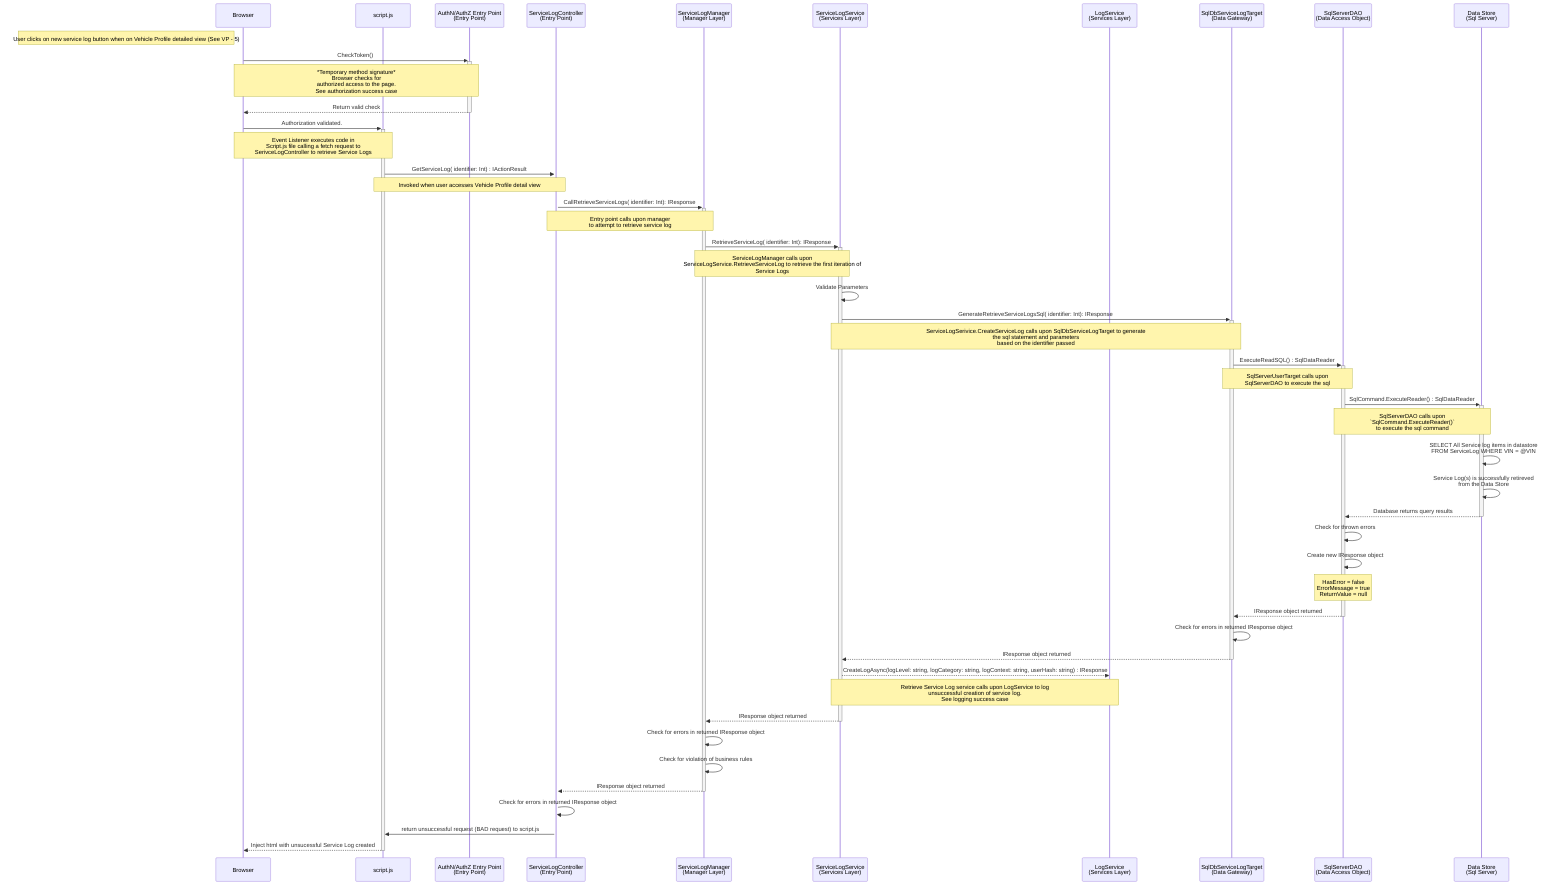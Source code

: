 sequenceDiagram
participant u as Browser
participant scr as script.js
participant az as AuthN/AuthZ Entry Point<br>(Entry Point)
participant e as ServiceLogController<br>(Entry Point)
participant vpm as ServiceLogManager<br>(Manager Layer)
participant vps as ServiceLogService<br>(Services Layer)
participant ll as LogService<br>(Services Layer)
participant dg as SqlDbServiceLogTarget<br>(Data Gateway)
participant da as SqlServerDAO<br>(Data Access Object)
participant ds as Data Store<br>(Sql Server)

Note Left of u: User clicks on new service log button when on Vehicle Profile detailed view (See VP - 5)
u->>+az: CheckToken() 
    Note over u,az: *Temporary method signature*<br>Browser checks for<br>authorized access to the page.<br>See authorization success case
az-->>-u: Return valid check

u->>+scr: Authorization validated. 
    Note over u,scr: Event Listener executes code in<br>Script.js file calling a fetch request to<br>SerivceLogController to retrieve Service Logs


scr->>+e: GetServiceLog( identifier: Int) : IActionResult
    Note over scr,e: Invoked when user accesses Vehicle Profile detail view

    e->>+vpm: CallRetrieveServiceLogs( identifier: Int): IResponse
        Note over e,vpm: Entry point calls upon manager<br>to attempt to retrieve service log

        vpm->>+vps: RetrieveServiceLog( identifier: Int): IResponse
            Note over vpm,vps: ServiceLogManager calls upon<br>ServiceLogService.RetrieveServiceLog to retrieve the first iteration of<br> Service Logs

            vps->>vps: Validate Parameters

            # Send to data store
            vps->>+dg: GenerateRetrieveServiceLogsSql( identifier: Int): IResponse
                Note over vps,dg: ServiceLogSerivice.CreateServiceLog calls upon SqlDbServiceLogTarget to generate<br>the sql statement and parameters<br> based on the identifier passed

                dg->>+da: ExecuteReadSQL() : SqlDataReader
                    Note over dg,da: SqlServerUserTarget calls upon<br>SqlServerDAO to execute the sql

                    da->>+ds: SqlCommand.ExecuteReader() : SqlDataReader
                        Note over da,ds: SqlServerDAO calls upon<br>`SqlCommand.ExecuteReader()`<br>to execute the sql command
                        
                        ds->>ds: SELECT All Service log items in datastore<br>FROM ServiceLog WHERE VIN = @VIN;

                        ds->>ds: Service Log(s) is successfully retireved<br>from the Data Store

                    ds-->>-da: Database returns query results

                    da->>da: Check for thrown errors

                    da->>da: Create new IResponse object
                        Note over da: HasError = false<br>ErrorMessage = true<br>ReturnValue = null

                da-->>-dg: IResponse object returned

                dg->>dg: Check for errors in returned IResponse object

                dg-->>-vps: IResponse object returned

            # Log successful service log creation
            vps-->>ll: CreateLogAsync(logLevel: string, logCategory: string, logContext: string, userHash: string) : IResponse
                Note over vps,ll: Retrieve Service Log service calls upon LogService to log<br>unsuccessful creation of service log.<br>See logging success case

        vps-->>-vpm: IResponse object returned

        vpm->>vpm: Check for errors in returned IResponse object

        vpm->>vpm: Check for violation of business rules

    vpm-->>-e: IResponse object returned

    e->>e: Check for errors in returned IResponse object

    e->>scr: return unsuccessful request (BAD request) to script.js 

scr-->>-u: Inject html with unsucessful Service Log created